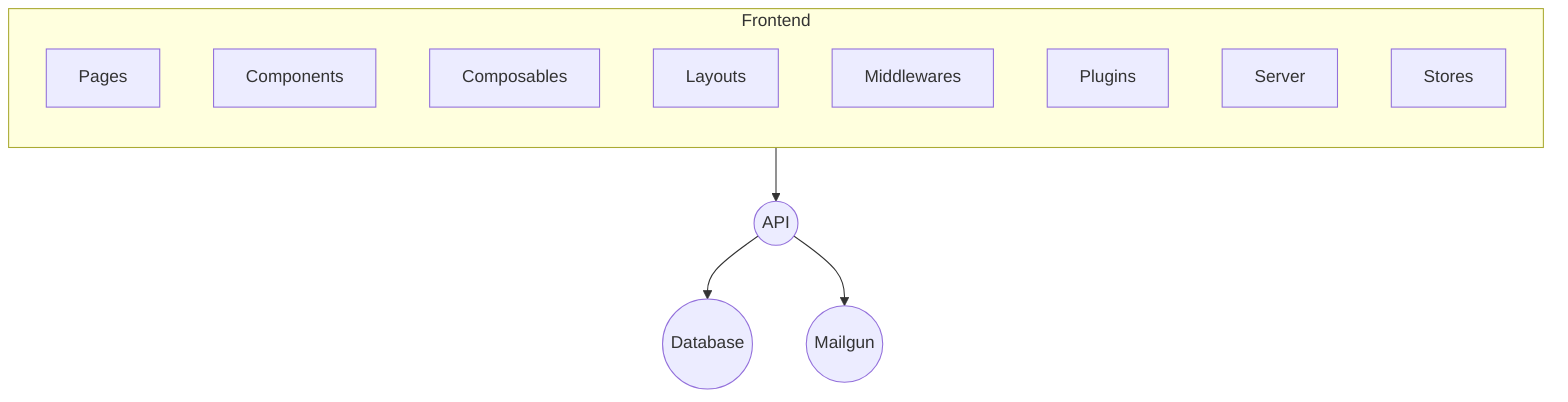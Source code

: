 flowchart TD
  subgraph Frontend["Frontend"]
    direction TB
    Pages
    Components
    Composables
    Layouts
    Middlewares
    Plugins
    Server
    Stores
  end

  API(("API"))
  DB(("Database"))
  Mailgun(("Mailgun"))

  Frontend --> API
  API --> DB & Mailgun